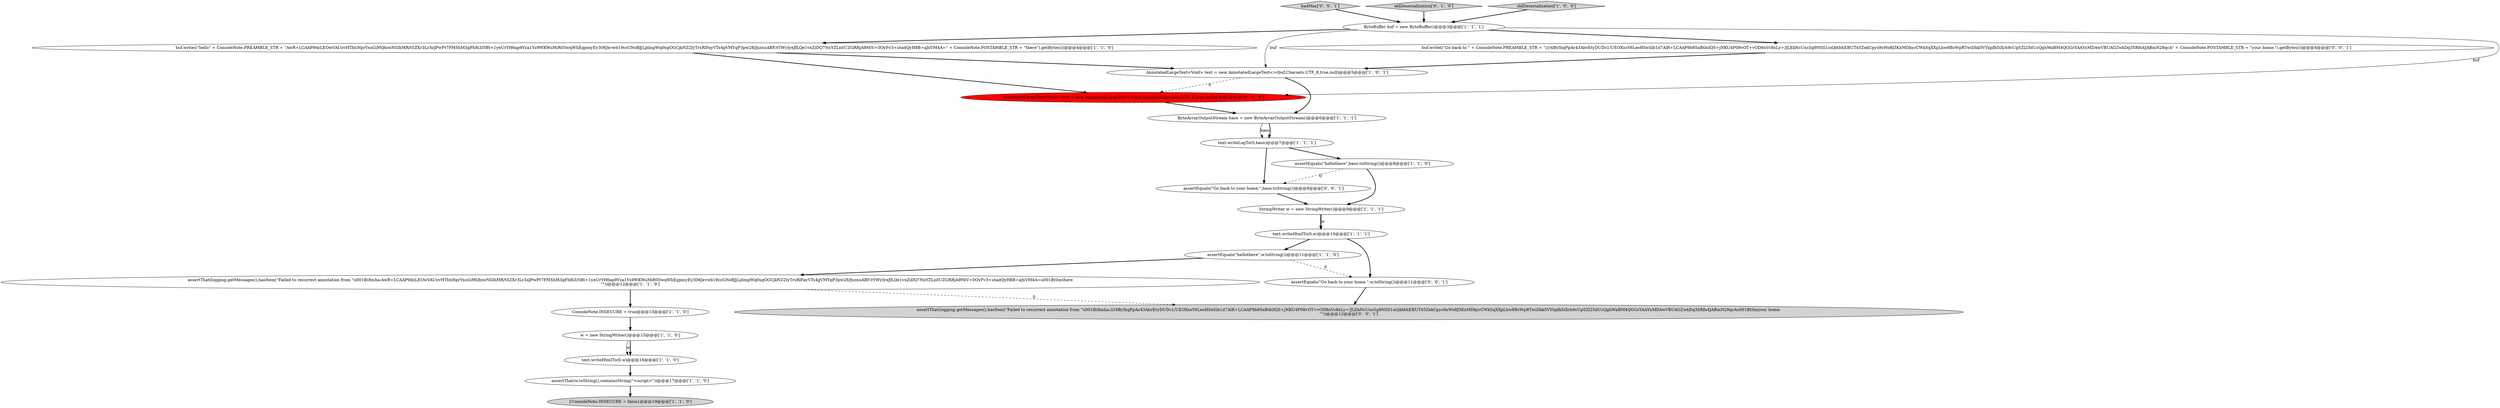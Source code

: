 digraph {
12 [style = filled, label = "{ConsoleNote.INSECURE = false}@@@19@@@['1', '1', '0']", fillcolor = lightgray, shape = ellipse image = "AAA0AAABBB1BBB"];
0 [style = filled, label = "w = new StringWriter()@@@15@@@['1', '1', '0']", fillcolor = white, shape = ellipse image = "AAA0AAABBB1BBB"];
8 [style = filled, label = "StringWriter w = new StringWriter()@@@9@@@['1', '1', '1']", fillcolor = white, shape = ellipse image = "AAA0AAABBB1BBB"];
9 [style = filled, label = "ByteArrayOutputStream baos = new ByteArrayOutputStream()@@@6@@@['1', '1', '1']", fillcolor = white, shape = ellipse image = "AAA0AAABBB1BBB"];
7 [style = filled, label = "text.writeLogTo(0,baos)@@@7@@@['1', '1', '1']", fillcolor = white, shape = ellipse image = "AAA0AAABBB1BBB"];
18 [style = filled, label = "assertEquals(\"Go back to your home.\",baos.toString())@@@8@@@['0', '0', '1']", fillcolor = white, shape = ellipse image = "AAA0AAABBB3BBB"];
3 [style = filled, label = "text.writeHtmlTo(0,w)@@@10@@@['1', '1', '1']", fillcolor = white, shape = ellipse image = "AAA0AAABBB1BBB"];
11 [style = filled, label = "assertEquals(\"hellothere\",w.toString())@@@11@@@['1', '1', '0']", fillcolor = white, shape = ellipse image = "AAA0AAABBB1BBB"];
21 [style = filled, label = "badMac['0', '0', '1']", fillcolor = lightgray, shape = diamond image = "AAA0AAABBB3BBB"];
15 [style = filled, label = "ConsoleNote.INSECURE = true@@@13@@@['1', '1', '0']", fillcolor = white, shape = ellipse image = "AAA0AAABBB1BBB"];
13 [style = filled, label = "buf.write((\"hello\" + ConsoleNote.PREAMBLE_STR + \"AwR+LCAAP9dzLEOwVAUxvHThtiNprYxsGiMQhiwNSIhMR/tSZXr3Lr3oJPwPt7FM5hM3gFh8i3/5Bt+1yeUrYH6ap9Yza1Ys9WKWuMiR05wqWhEgpmyEy306Jxvwb19ccGNoBJjLplmgWq0xgOGCjkNZ2IyTrsRlFayVTs4gVMYqP3pw28/JnznuABF/rYWyIyeJfLQe1vxZiDQ7NnYZLn0UZGRRjA9MiV+0OyFv3+utadQyH8B+aJxVM4A=\" + ConsoleNote.POSTAMBLE_STR + \"there\").getBytes())@@@4@@@['1', '1', '0']", fillcolor = white, shape = ellipse image = "AAA0AAABBB1BBB"];
22 [style = filled, label = "buf.write((\"Go back to \" + ConsoleNote.PREAMBLE_STR + \"////4ByIhqPpAc43AbrEtyDUDc1/UEOXsoY6LeoHSeSlb1d7AlR+LCAAP9b85aBtbiIQS+jNKU4P08vOT+vOD8nVc8xLy+/JLEkNcUnsSg9NSS1oiQktbhEBUT45ZekCpys9xWo8J3KxMDkycCWk5qXXpLhw8BcWpRTwiDkk5VYlqifk5iXrh9cUpSZl25dUcQghWaBM4QGGcYAAYxMDAwVBUAGZwkDq35Rfn4JABmN28qcA\" + ConsoleNote.POSTAMBLE_STR + \"your home.\").getBytes())@@@4@@@['0', '0', '1']", fillcolor = white, shape = ellipse image = "AAA0AAABBB3BBB"];
17 [style = filled, label = "oldDeserialization['0', '1', '0']", fillcolor = lightgray, shape = diamond image = "AAA0AAABBB2BBB"];
6 [style = filled, label = "assertThat(w.toString(),containsString(\"<script>\"))@@@17@@@['1', '1', '0']", fillcolor = white, shape = ellipse image = "AAA0AAABBB1BBB"];
20 [style = filled, label = "assertThat(logging.getMessages(),hasItem(\"Failed to resurrect annotation from \"\u001B(8mha:////4ByIhqPpAc43AbrEtyDUDc1/UEOXsoY6LeoHSeSlb1d7AlR+LCAAP9b85aBtbiIQS+jNKU4P08vOT+vOD8nVc8xLy+/JLEkNcUnsSg9NSS1oiQktbhEBUT45ZekCpys9xWo8J3KxMDkycCWk5qXXpLhw8BcWpRTwiDkk5VYlqifk5iXrh9cUpSZl25dUcQghWaBM4QGGcYAAYxMDAwVBUAGZwkDq35Rfn4JABmN28qcA\u001B(0myour home.\n\"\"))@@@12@@@['0', '0', '1']", fillcolor = lightgray, shape = ellipse image = "AAA0AAABBB3BBB"];
10 [style = filled, label = "text.writeHtmlTo(0,w)@@@16@@@['1', '1', '0']", fillcolor = white, shape = ellipse image = "AAA0AAABBB1BBB"];
19 [style = filled, label = "assertEquals(\"Go back to your home.\",w.toString())@@@11@@@['0', '0', '1']", fillcolor = white, shape = ellipse image = "AAA0AAABBB3BBB"];
5 [style = filled, label = "assertThat(logging.getMessages(),hasItem(\"Failed to resurrect annotation from \"\u001B(8mha:AwR+LCAAP9dzLEOwVAUxvHThtiNprYxsGiMQhiwNSIhMR/tSZXr3Lr3oJPwPt7FM5hM3gFh8i3/5Bt+1yeUrYH6ap9Yza1Ys9WKWuMiR05wqWhEgpmyEy306Jxvwb19ccGNoBJjLplmgWq0xgOGCjkNZ2IyTrsRlFayVTs4gVMYqP3pw28/JnznuABF/rYWyIyeJfLQe1vxZiDQ7NnYZLn0UZGRRjA9MiV+0OyFv3+utadQyH8B+aJxVM4A=\u001B(0mthere\n\"\"))@@@12@@@['1', '1', '0']", fillcolor = white, shape = ellipse image = "AAA0AAABBB1BBB"];
4 [style = filled, label = "ByteBuffer buf = new ByteBuffer()@@@3@@@['1', '1', '1']", fillcolor = white, shape = ellipse image = "AAA0AAABBB1BBB"];
14 [style = filled, label = "assertEquals(\"hellothere\",baos.toString())@@@8@@@['1', '1', '0']", fillcolor = white, shape = ellipse image = "AAA0AAABBB1BBB"];
16 [style = filled, label = "AnnotatedLargeText<Void> text = new AnnotatedLargeText<>(buf,StandardCharsets.UTF_8,true,null)@@@5@@@['0', '1', '0']", fillcolor = red, shape = ellipse image = "AAA1AAABBB2BBB"];
1 [style = filled, label = "AnnotatedLargeText<Void> text = new AnnotatedLargeText<>(buf,Charsets.UTF_8,true,null)@@@5@@@['1', '0', '1']", fillcolor = white, shape = ellipse image = "AAA0AAABBB1BBB"];
2 [style = filled, label = "oldDeserialization['1', '0', '0']", fillcolor = lightgray, shape = diamond image = "AAA0AAABBB1BBB"];
4->16 [style = solid, label="buf"];
0->10 [style = solid, label="w"];
19->20 [style = bold, label=""];
4->13 [style = bold, label=""];
8->3 [style = bold, label=""];
17->4 [style = bold, label=""];
3->11 [style = bold, label=""];
9->7 [style = solid, label="baos"];
5->15 [style = bold, label=""];
9->7 [style = bold, label=""];
2->4 [style = bold, label=""];
10->6 [style = bold, label=""];
13->16 [style = bold, label=""];
13->1 [style = bold, label=""];
1->9 [style = bold, label=""];
5->20 [style = dashed, label="0"];
7->14 [style = bold, label=""];
11->5 [style = bold, label=""];
0->10 [style = bold, label=""];
3->19 [style = bold, label=""];
11->19 [style = dashed, label="0"];
1->16 [style = dashed, label="0"];
15->0 [style = bold, label=""];
7->18 [style = bold, label=""];
4->1 [style = solid, label="buf"];
8->3 [style = solid, label="w"];
14->8 [style = bold, label=""];
18->8 [style = bold, label=""];
22->1 [style = bold, label=""];
14->18 [style = dashed, label="0"];
4->22 [style = bold, label=""];
16->9 [style = bold, label=""];
21->4 [style = bold, label=""];
6->12 [style = bold, label=""];
}
